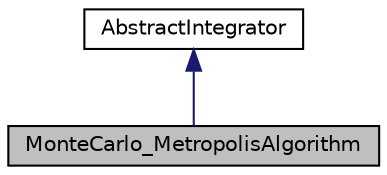 digraph "MonteCarlo_MetropolisAlgorithm"
{
  edge [fontname="Helvetica",fontsize="10",labelfontname="Helvetica",labelfontsize="10"];
  node [fontname="Helvetica",fontsize="10",shape=record];
  Node2 [label="MonteCarlo_MetropolisAlgorithm",height=0.2,width=0.4,color="black", fillcolor="grey75", style="filled", fontcolor="black"];
  Node3 -> Node2 [dir="back",color="midnightblue",fontsize="10",style="solid",fontname="Helvetica"];
  Node3 [label="AbstractIntegrator",height=0.2,width=0.4,color="black", fillcolor="white", style="filled",URL="$class_abstract_integrator.html",tooltip="An abstract class for setting the general inputs of an integral. "];
}
